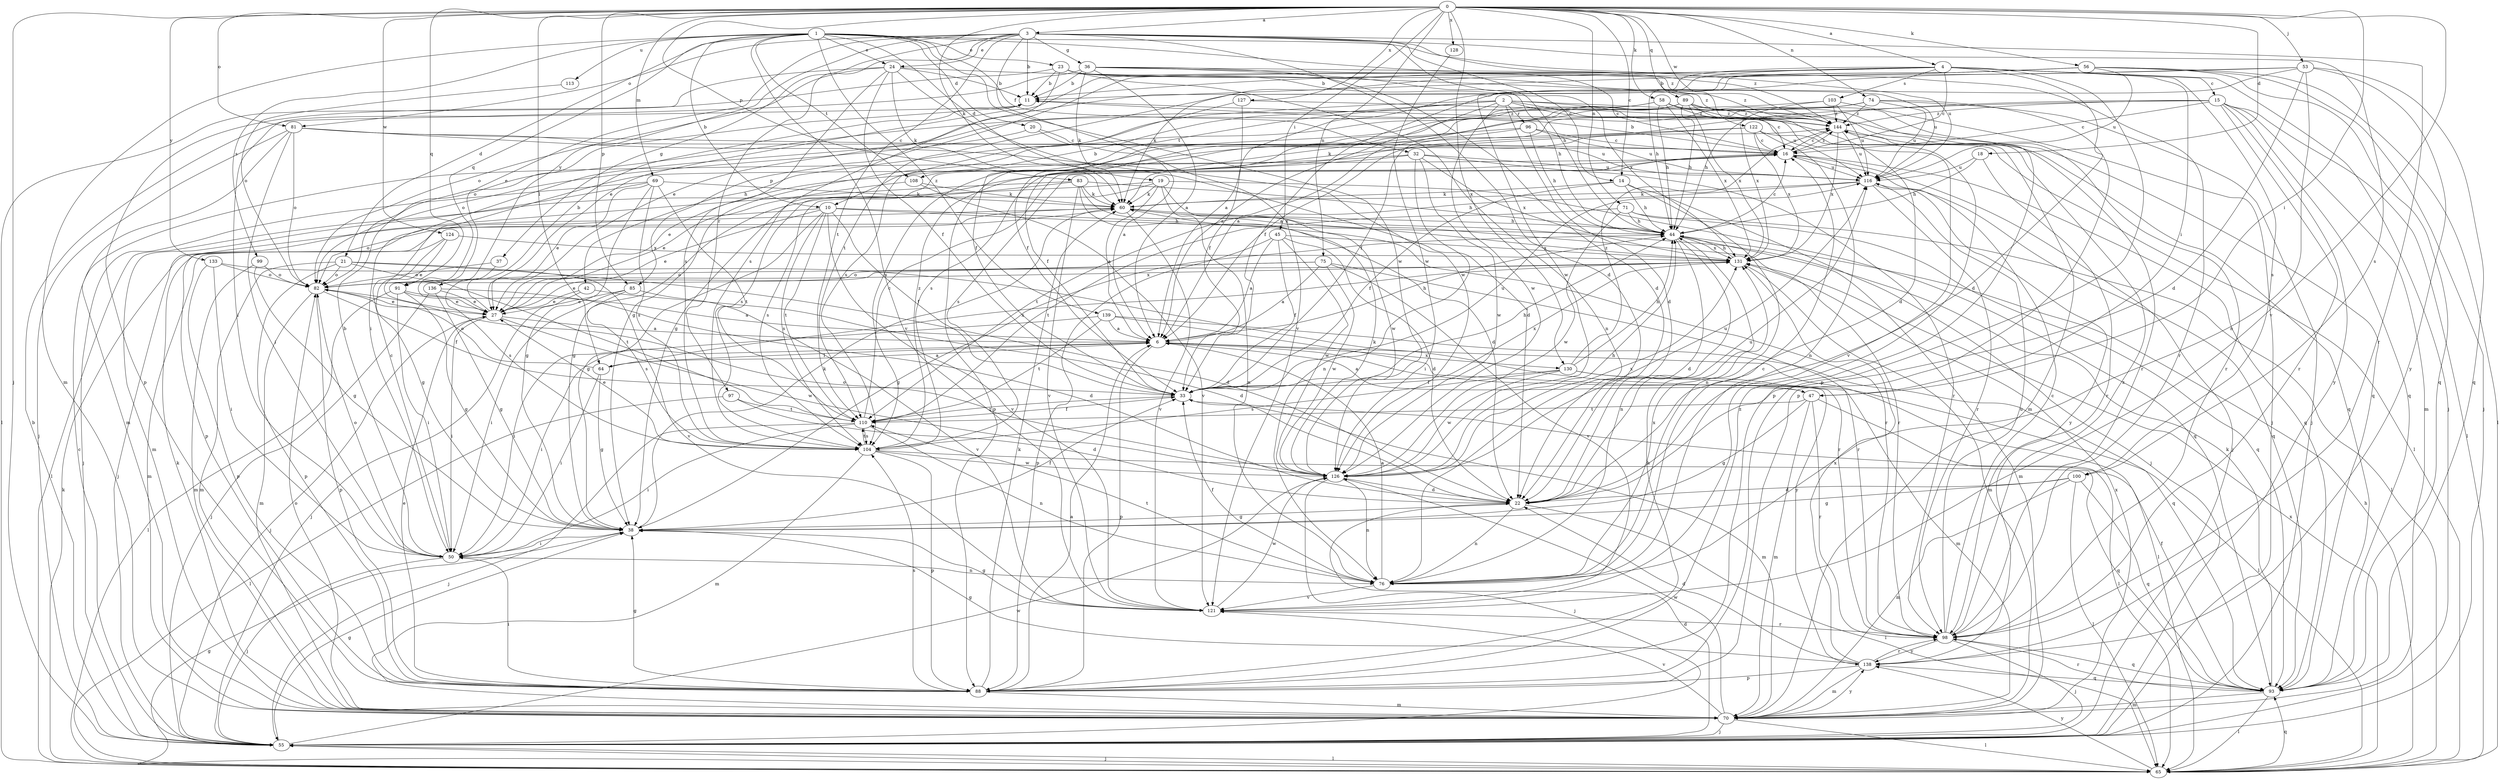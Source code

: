 strict digraph  {
0;
1;
2;
3;
4;
6;
10;
11;
14;
15;
16;
18;
19;
20;
21;
22;
23;
24;
27;
32;
33;
36;
37;
38;
42;
44;
45;
47;
50;
53;
55;
56;
58;
60;
64;
65;
69;
70;
71;
74;
75;
76;
81;
82;
83;
85;
88;
89;
91;
93;
96;
97;
98;
99;
100;
103;
104;
108;
110;
113;
116;
121;
122;
124;
126;
127;
128;
130;
131;
133;
136;
138;
139;
144;
0 -> 3  [label=a];
0 -> 4  [label=a];
0 -> 14  [label=c];
0 -> 18  [label=d];
0 -> 45  [label=i];
0 -> 47  [label=i];
0 -> 53  [label=j];
0 -> 55  [label=j];
0 -> 56  [label=k];
0 -> 58  [label=k];
0 -> 60  [label=k];
0 -> 64  [label=l];
0 -> 69  [label=m];
0 -> 71  [label=n];
0 -> 74  [label=n];
0 -> 75  [label=n];
0 -> 81  [label=o];
0 -> 83  [label=p];
0 -> 85  [label=p];
0 -> 89  [label=q];
0 -> 91  [label=q];
0 -> 121  [label=v];
0 -> 122  [label=w];
0 -> 124  [label=w];
0 -> 127  [label=x];
0 -> 128  [label=x];
0 -> 130  [label=x];
0 -> 133  [label=y];
1 -> 10  [label=b];
1 -> 19  [label=d];
1 -> 20  [label=d];
1 -> 21  [label=d];
1 -> 23  [label=e];
1 -> 24  [label=e];
1 -> 32  [label=f];
1 -> 70  [label=m];
1 -> 91  [label=q];
1 -> 99  [label=s];
1 -> 108  [label=t];
1 -> 113  [label=u];
1 -> 116  [label=u];
1 -> 121  [label=v];
1 -> 126  [label=w];
1 -> 139  [label=z];
1 -> 144  [label=z];
2 -> 6  [label=a];
2 -> 10  [label=b];
2 -> 22  [label=d];
2 -> 42  [label=h];
2 -> 70  [label=m];
2 -> 93  [label=q];
2 -> 96  [label=r];
2 -> 108  [label=t];
2 -> 116  [label=u];
2 -> 121  [label=v];
2 -> 126  [label=w];
3 -> 11  [label=b];
3 -> 14  [label=c];
3 -> 22  [label=d];
3 -> 24  [label=e];
3 -> 27  [label=e];
3 -> 36  [label=g];
3 -> 37  [label=g];
3 -> 44  [label=h];
3 -> 81  [label=o];
3 -> 97  [label=r];
3 -> 98  [label=r];
3 -> 100  [label=s];
3 -> 110  [label=t];
3 -> 121  [label=v];
3 -> 136  [label=y];
3 -> 144  [label=z];
4 -> 15  [label=c];
4 -> 16  [label=c];
4 -> 22  [label=d];
4 -> 27  [label=e];
4 -> 44  [label=h];
4 -> 47  [label=i];
4 -> 55  [label=j];
4 -> 60  [label=k];
4 -> 85  [label=p];
4 -> 88  [label=p];
4 -> 100  [label=s];
4 -> 103  [label=s];
4 -> 126  [label=w];
6 -> 44  [label=h];
6 -> 47  [label=i];
6 -> 50  [label=i];
6 -> 64  [label=l];
6 -> 65  [label=l];
6 -> 88  [label=p];
6 -> 130  [label=x];
10 -> 27  [label=e];
10 -> 33  [label=f];
10 -> 38  [label=g];
10 -> 44  [label=h];
10 -> 82  [label=o];
10 -> 98  [label=r];
10 -> 104  [label=s];
10 -> 110  [label=t];
10 -> 121  [label=v];
11 -> 144  [label=z];
14 -> 33  [label=f];
14 -> 44  [label=h];
14 -> 55  [label=j];
14 -> 60  [label=k];
14 -> 76  [label=n];
15 -> 6  [label=a];
15 -> 16  [label=c];
15 -> 44  [label=h];
15 -> 65  [label=l];
15 -> 70  [label=m];
15 -> 93  [label=q];
15 -> 98  [label=r];
15 -> 138  [label=y];
15 -> 144  [label=z];
16 -> 11  [label=b];
16 -> 55  [label=j];
16 -> 93  [label=q];
16 -> 104  [label=s];
16 -> 116  [label=u];
16 -> 144  [label=z];
18 -> 44  [label=h];
18 -> 98  [label=r];
18 -> 116  [label=u];
19 -> 6  [label=a];
19 -> 60  [label=k];
19 -> 65  [label=l];
19 -> 76  [label=n];
19 -> 93  [label=q];
19 -> 104  [label=s];
19 -> 126  [label=w];
20 -> 6  [label=a];
20 -> 16  [label=c];
20 -> 82  [label=o];
21 -> 22  [label=d];
21 -> 70  [label=m];
21 -> 82  [label=o];
21 -> 88  [label=p];
21 -> 110  [label=t];
21 -> 121  [label=v];
22 -> 38  [label=g];
22 -> 65  [label=l];
22 -> 76  [label=n];
22 -> 116  [label=u];
23 -> 11  [label=b];
23 -> 16  [label=c];
23 -> 76  [label=n];
23 -> 88  [label=p];
23 -> 104  [label=s];
23 -> 116  [label=u];
23 -> 131  [label=x];
24 -> 11  [label=b];
24 -> 33  [label=f];
24 -> 60  [label=k];
24 -> 65  [label=l];
24 -> 82  [label=o];
24 -> 104  [label=s];
24 -> 126  [label=w];
24 -> 144  [label=z];
27 -> 6  [label=a];
27 -> 11  [label=b];
27 -> 50  [label=i];
27 -> 55  [label=j];
27 -> 126  [label=w];
32 -> 27  [label=e];
32 -> 76  [label=n];
32 -> 98  [label=r];
32 -> 104  [label=s];
32 -> 116  [label=u];
32 -> 126  [label=w];
32 -> 131  [label=x];
33 -> 44  [label=h];
33 -> 70  [label=m];
33 -> 110  [label=t];
33 -> 116  [label=u];
33 -> 131  [label=x];
36 -> 6  [label=a];
36 -> 11  [label=b];
36 -> 22  [label=d];
36 -> 44  [label=h];
36 -> 50  [label=i];
36 -> 60  [label=k];
36 -> 98  [label=r];
36 -> 144  [label=z];
37 -> 82  [label=o];
37 -> 104  [label=s];
38 -> 33  [label=f];
38 -> 50  [label=i];
38 -> 60  [label=k];
42 -> 22  [label=d];
42 -> 27  [label=e];
42 -> 55  [label=j];
44 -> 16  [label=c];
44 -> 22  [label=d];
44 -> 38  [label=g];
44 -> 70  [label=m];
44 -> 76  [label=n];
44 -> 131  [label=x];
45 -> 6  [label=a];
45 -> 22  [label=d];
45 -> 33  [label=f];
45 -> 88  [label=p];
45 -> 126  [label=w];
45 -> 131  [label=x];
47 -> 6  [label=a];
47 -> 38  [label=g];
47 -> 65  [label=l];
47 -> 70  [label=m];
47 -> 98  [label=r];
47 -> 110  [label=t];
50 -> 11  [label=b];
50 -> 16  [label=c];
50 -> 55  [label=j];
50 -> 76  [label=n];
50 -> 82  [label=o];
53 -> 6  [label=a];
53 -> 11  [label=b];
53 -> 22  [label=d];
53 -> 33  [label=f];
53 -> 76  [label=n];
53 -> 93  [label=q];
53 -> 138  [label=y];
55 -> 11  [label=b];
55 -> 16  [label=c];
55 -> 22  [label=d];
55 -> 38  [label=g];
55 -> 65  [label=l];
55 -> 126  [label=w];
56 -> 11  [label=b];
56 -> 27  [label=e];
56 -> 55  [label=j];
56 -> 65  [label=l];
56 -> 93  [label=q];
56 -> 110  [label=t];
56 -> 116  [label=u];
58 -> 22  [label=d];
58 -> 33  [label=f];
58 -> 38  [label=g];
58 -> 44  [label=h];
58 -> 98  [label=r];
58 -> 131  [label=x];
58 -> 144  [label=z];
60 -> 44  [label=h];
60 -> 55  [label=j];
60 -> 98  [label=r];
60 -> 121  [label=v];
64 -> 6  [label=a];
64 -> 38  [label=g];
64 -> 50  [label=i];
64 -> 82  [label=o];
64 -> 131  [label=x];
65 -> 38  [label=g];
65 -> 44  [label=h];
65 -> 55  [label=j];
65 -> 60  [label=k];
65 -> 93  [label=q];
65 -> 131  [label=x];
65 -> 138  [label=y];
69 -> 27  [label=e];
69 -> 38  [label=g];
69 -> 55  [label=j];
69 -> 60  [label=k];
69 -> 70  [label=m];
69 -> 104  [label=s];
69 -> 110  [label=t];
70 -> 55  [label=j];
70 -> 60  [label=k];
70 -> 65  [label=l];
70 -> 82  [label=o];
70 -> 121  [label=v];
70 -> 126  [label=w];
70 -> 131  [label=x];
70 -> 138  [label=y];
71 -> 44  [label=h];
71 -> 65  [label=l];
71 -> 93  [label=q];
71 -> 110  [label=t];
71 -> 126  [label=w];
74 -> 33  [label=f];
74 -> 50  [label=i];
74 -> 55  [label=j];
74 -> 60  [label=k];
74 -> 88  [label=p];
74 -> 116  [label=u];
74 -> 144  [label=z];
75 -> 6  [label=a];
75 -> 27  [label=e];
75 -> 82  [label=o];
75 -> 98  [label=r];
75 -> 121  [label=v];
75 -> 126  [label=w];
76 -> 6  [label=a];
76 -> 16  [label=c];
76 -> 33  [label=f];
76 -> 110  [label=t];
76 -> 121  [label=v];
76 -> 131  [label=x];
81 -> 16  [label=c];
81 -> 22  [label=d];
81 -> 50  [label=i];
81 -> 55  [label=j];
81 -> 70  [label=m];
81 -> 82  [label=o];
81 -> 116  [label=u];
82 -> 27  [label=e];
82 -> 33  [label=f];
82 -> 70  [label=m];
82 -> 88  [label=p];
82 -> 131  [label=x];
83 -> 22  [label=d];
83 -> 38  [label=g];
83 -> 44  [label=h];
83 -> 60  [label=k];
83 -> 88  [label=p];
83 -> 121  [label=v];
83 -> 131  [label=x];
85 -> 27  [label=e];
85 -> 50  [label=i];
85 -> 104  [label=s];
85 -> 121  [label=v];
88 -> 6  [label=a];
88 -> 27  [label=e];
88 -> 38  [label=g];
88 -> 44  [label=h];
88 -> 50  [label=i];
88 -> 60  [label=k];
88 -> 70  [label=m];
88 -> 104  [label=s];
88 -> 144  [label=z];
89 -> 6  [label=a];
89 -> 16  [label=c];
89 -> 33  [label=f];
89 -> 44  [label=h];
89 -> 88  [label=p];
89 -> 98  [label=r];
89 -> 104  [label=s];
89 -> 131  [label=x];
89 -> 144  [label=z];
91 -> 6  [label=a];
91 -> 27  [label=e];
91 -> 38  [label=g];
91 -> 50  [label=i];
91 -> 65  [label=l];
93 -> 33  [label=f];
93 -> 60  [label=k];
93 -> 65  [label=l];
93 -> 70  [label=m];
93 -> 98  [label=r];
96 -> 16  [label=c];
96 -> 33  [label=f];
96 -> 44  [label=h];
96 -> 88  [label=p];
96 -> 116  [label=u];
97 -> 22  [label=d];
97 -> 65  [label=l];
97 -> 110  [label=t];
98 -> 16  [label=c];
98 -> 55  [label=j];
98 -> 93  [label=q];
98 -> 116  [label=u];
98 -> 138  [label=y];
98 -> 144  [label=z];
99 -> 38  [label=g];
99 -> 70  [label=m];
99 -> 82  [label=o];
100 -> 22  [label=d];
100 -> 38  [label=g];
100 -> 65  [label=l];
100 -> 70  [label=m];
100 -> 93  [label=q];
103 -> 55  [label=j];
103 -> 82  [label=o];
103 -> 116  [label=u];
103 -> 131  [label=x];
103 -> 144  [label=z];
104 -> 27  [label=e];
104 -> 70  [label=m];
104 -> 88  [label=p];
104 -> 93  [label=q];
104 -> 110  [label=t];
104 -> 126  [label=w];
104 -> 144  [label=z];
108 -> 27  [label=e];
108 -> 60  [label=k];
108 -> 121  [label=v];
110 -> 16  [label=c];
110 -> 33  [label=f];
110 -> 50  [label=i];
110 -> 55  [label=j];
110 -> 76  [label=n];
110 -> 104  [label=s];
113 -> 82  [label=o];
116 -> 60  [label=k];
116 -> 93  [label=q];
116 -> 98  [label=r];
116 -> 110  [label=t];
116 -> 138  [label=y];
121 -> 38  [label=g];
121 -> 98  [label=r];
121 -> 126  [label=w];
122 -> 16  [label=c];
122 -> 38  [label=g];
122 -> 65  [label=l];
122 -> 76  [label=n];
122 -> 104  [label=s];
122 -> 131  [label=x];
124 -> 27  [label=e];
124 -> 38  [label=g];
124 -> 70  [label=m];
124 -> 131  [label=x];
126 -> 22  [label=d];
126 -> 44  [label=h];
126 -> 55  [label=j];
126 -> 60  [label=k];
126 -> 76  [label=n];
126 -> 82  [label=o];
126 -> 116  [label=u];
126 -> 131  [label=x];
127 -> 33  [label=f];
127 -> 104  [label=s];
127 -> 144  [label=z];
128 -> 126  [label=w];
130 -> 33  [label=f];
130 -> 44  [label=h];
130 -> 65  [label=l];
130 -> 70  [label=m];
130 -> 104  [label=s];
130 -> 126  [label=w];
130 -> 144  [label=z];
131 -> 44  [label=h];
131 -> 70  [label=m];
131 -> 82  [label=o];
133 -> 50  [label=i];
133 -> 82  [label=o];
133 -> 88  [label=p];
133 -> 98  [label=r];
136 -> 22  [label=d];
136 -> 27  [label=e];
136 -> 38  [label=g];
136 -> 55  [label=j];
138 -> 22  [label=d];
138 -> 38  [label=g];
138 -> 70  [label=m];
138 -> 88  [label=p];
138 -> 93  [label=q];
138 -> 98  [label=r];
138 -> 131  [label=x];
139 -> 6  [label=a];
139 -> 50  [label=i];
139 -> 93  [label=q];
139 -> 110  [label=t];
139 -> 138  [label=y];
144 -> 16  [label=c];
144 -> 93  [label=q];
144 -> 116  [label=u];
144 -> 131  [label=x];
}
